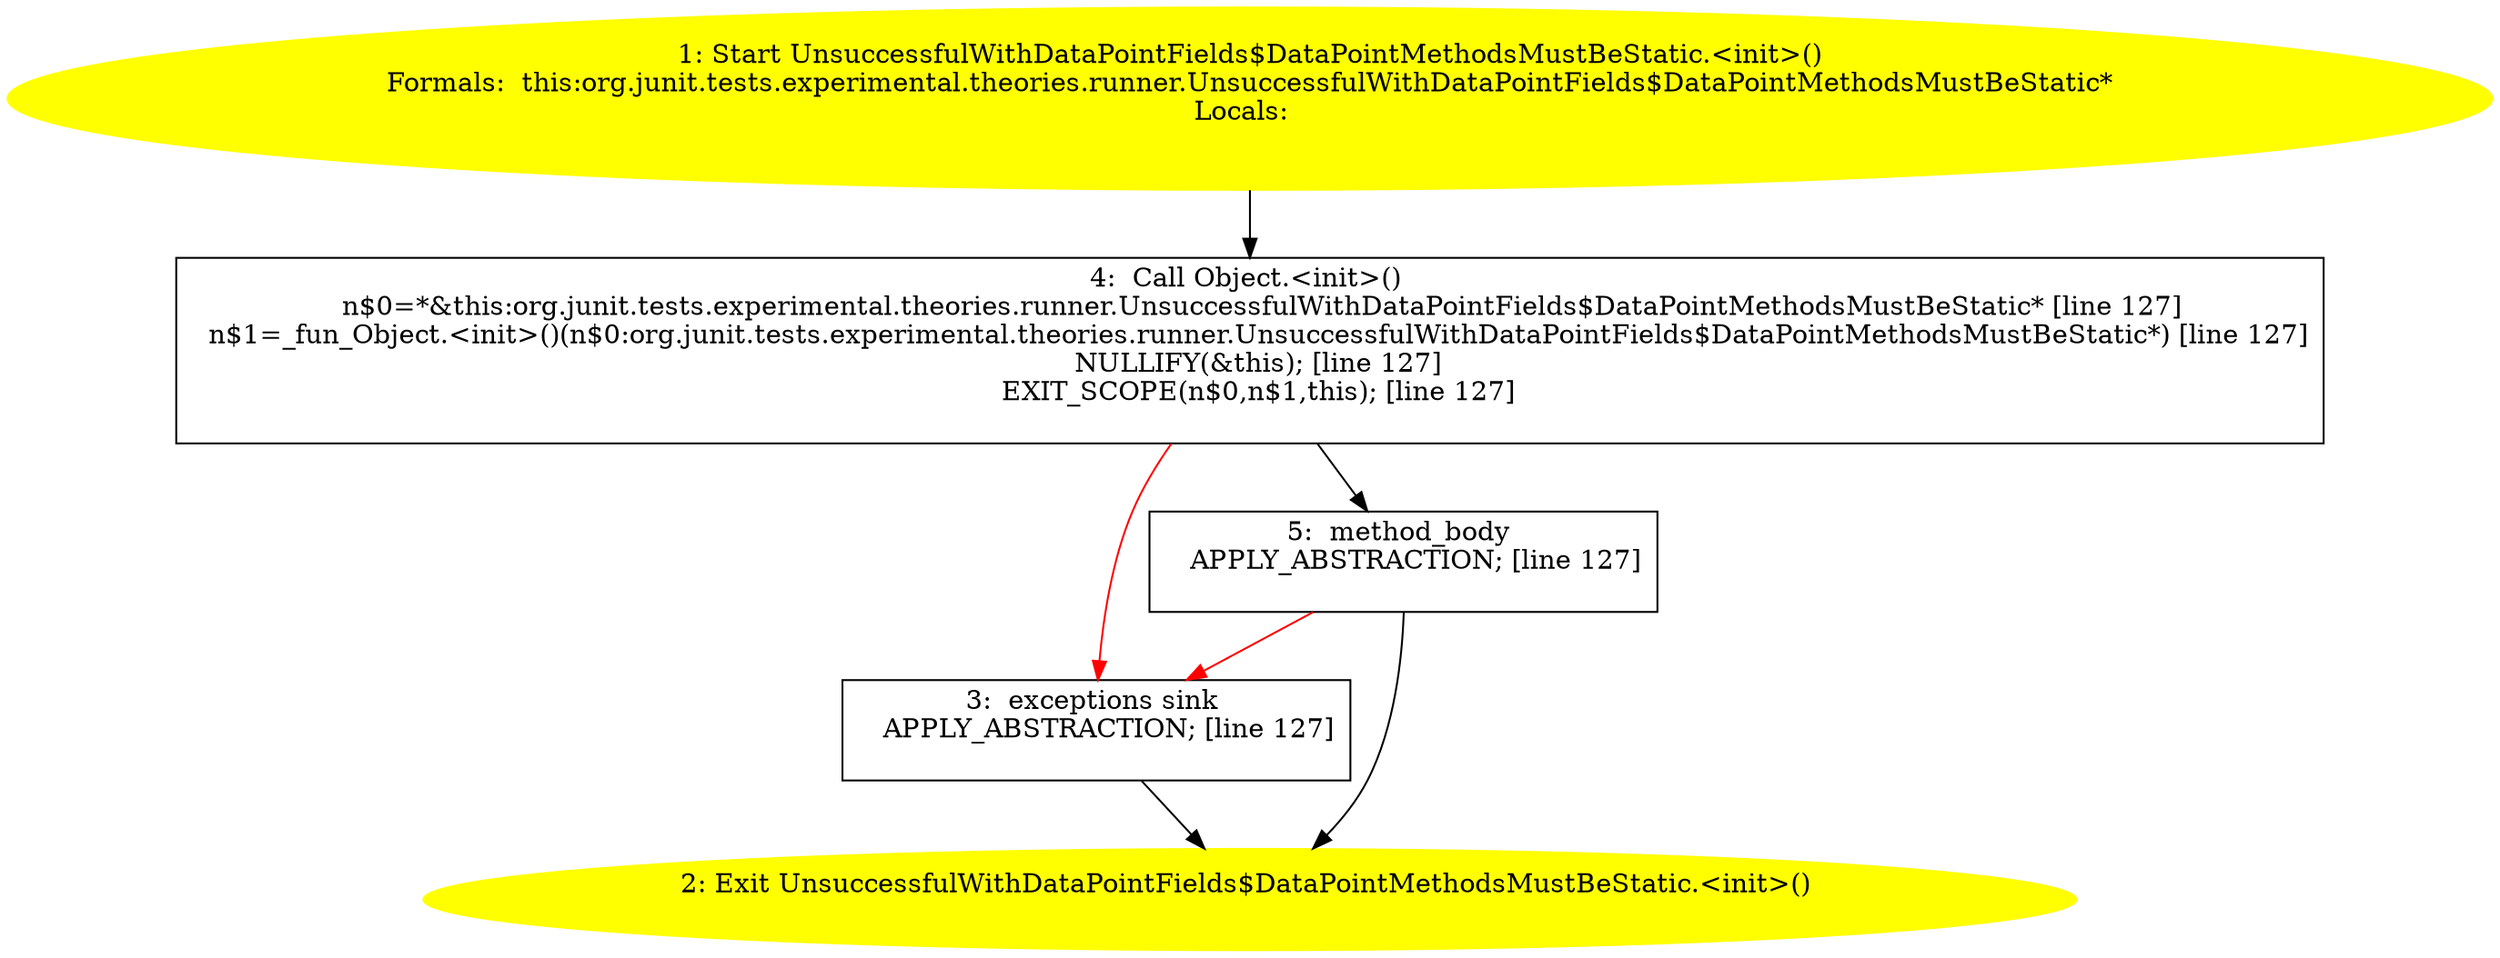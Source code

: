 /* @generated */
digraph cfg {
"org.junit.tests.experimental.theories.runner.UnsuccessfulWithDataPointFields$DataPointMethodsMustBeS.94538fa287bf5bda03c708a7a372e09e_1" [label="1: Start UnsuccessfulWithDataPointFields$DataPointMethodsMustBeStatic.<init>()\nFormals:  this:org.junit.tests.experimental.theories.runner.UnsuccessfulWithDataPointFields$DataPointMethodsMustBeStatic*\nLocals:  \n  " color=yellow style=filled]
	

	 "org.junit.tests.experimental.theories.runner.UnsuccessfulWithDataPointFields$DataPointMethodsMustBeS.94538fa287bf5bda03c708a7a372e09e_1" -> "org.junit.tests.experimental.theories.runner.UnsuccessfulWithDataPointFields$DataPointMethodsMustBeS.94538fa287bf5bda03c708a7a372e09e_4" ;
"org.junit.tests.experimental.theories.runner.UnsuccessfulWithDataPointFields$DataPointMethodsMustBeS.94538fa287bf5bda03c708a7a372e09e_2" [label="2: Exit UnsuccessfulWithDataPointFields$DataPointMethodsMustBeStatic.<init>() \n  " color=yellow style=filled]
	

"org.junit.tests.experimental.theories.runner.UnsuccessfulWithDataPointFields$DataPointMethodsMustBeS.94538fa287bf5bda03c708a7a372e09e_3" [label="3:  exceptions sink \n   APPLY_ABSTRACTION; [line 127]\n " shape="box"]
	

	 "org.junit.tests.experimental.theories.runner.UnsuccessfulWithDataPointFields$DataPointMethodsMustBeS.94538fa287bf5bda03c708a7a372e09e_3" -> "org.junit.tests.experimental.theories.runner.UnsuccessfulWithDataPointFields$DataPointMethodsMustBeS.94538fa287bf5bda03c708a7a372e09e_2" ;
"org.junit.tests.experimental.theories.runner.UnsuccessfulWithDataPointFields$DataPointMethodsMustBeS.94538fa287bf5bda03c708a7a372e09e_4" [label="4:  Call Object.<init>() \n   n$0=*&this:org.junit.tests.experimental.theories.runner.UnsuccessfulWithDataPointFields$DataPointMethodsMustBeStatic* [line 127]\n  n$1=_fun_Object.<init>()(n$0:org.junit.tests.experimental.theories.runner.UnsuccessfulWithDataPointFields$DataPointMethodsMustBeStatic*) [line 127]\n  NULLIFY(&this); [line 127]\n  EXIT_SCOPE(n$0,n$1,this); [line 127]\n " shape="box"]
	

	 "org.junit.tests.experimental.theories.runner.UnsuccessfulWithDataPointFields$DataPointMethodsMustBeS.94538fa287bf5bda03c708a7a372e09e_4" -> "org.junit.tests.experimental.theories.runner.UnsuccessfulWithDataPointFields$DataPointMethodsMustBeS.94538fa287bf5bda03c708a7a372e09e_5" ;
	 "org.junit.tests.experimental.theories.runner.UnsuccessfulWithDataPointFields$DataPointMethodsMustBeS.94538fa287bf5bda03c708a7a372e09e_4" -> "org.junit.tests.experimental.theories.runner.UnsuccessfulWithDataPointFields$DataPointMethodsMustBeS.94538fa287bf5bda03c708a7a372e09e_3" [color="red" ];
"org.junit.tests.experimental.theories.runner.UnsuccessfulWithDataPointFields$DataPointMethodsMustBeS.94538fa287bf5bda03c708a7a372e09e_5" [label="5:  method_body \n   APPLY_ABSTRACTION; [line 127]\n " shape="box"]
	

	 "org.junit.tests.experimental.theories.runner.UnsuccessfulWithDataPointFields$DataPointMethodsMustBeS.94538fa287bf5bda03c708a7a372e09e_5" -> "org.junit.tests.experimental.theories.runner.UnsuccessfulWithDataPointFields$DataPointMethodsMustBeS.94538fa287bf5bda03c708a7a372e09e_2" ;
	 "org.junit.tests.experimental.theories.runner.UnsuccessfulWithDataPointFields$DataPointMethodsMustBeS.94538fa287bf5bda03c708a7a372e09e_5" -> "org.junit.tests.experimental.theories.runner.UnsuccessfulWithDataPointFields$DataPointMethodsMustBeS.94538fa287bf5bda03c708a7a372e09e_3" [color="red" ];
}
